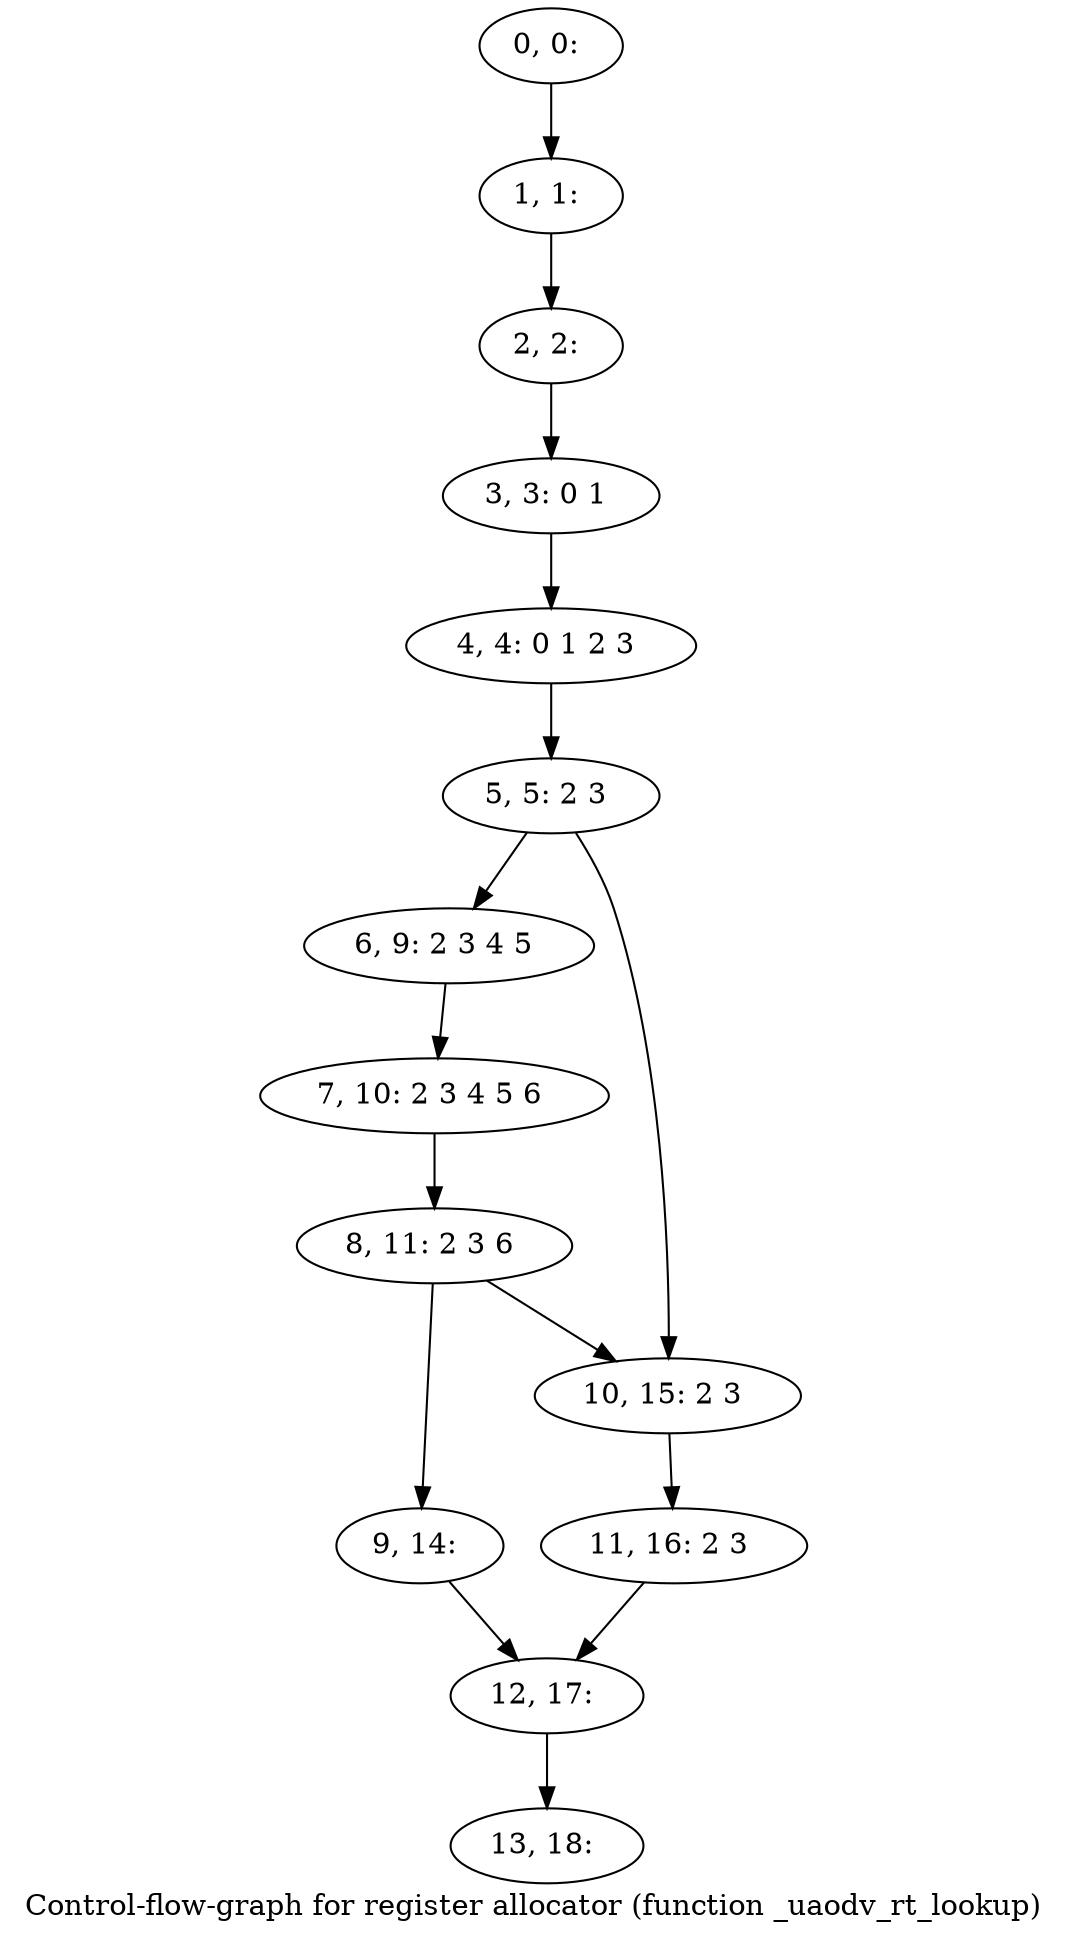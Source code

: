 digraph G {
graph [label="Control-flow-graph for register allocator (function _uaodv_rt_lookup)"]
0[label="0, 0: "];
1[label="1, 1: "];
2[label="2, 2: "];
3[label="3, 3: 0 1 "];
4[label="4, 4: 0 1 2 3 "];
5[label="5, 5: 2 3 "];
6[label="6, 9: 2 3 4 5 "];
7[label="7, 10: 2 3 4 5 6 "];
8[label="8, 11: 2 3 6 "];
9[label="9, 14: "];
10[label="10, 15: 2 3 "];
11[label="11, 16: 2 3 "];
12[label="12, 17: "];
13[label="13, 18: "];
0->1 ;
1->2 ;
2->3 ;
3->4 ;
4->5 ;
5->6 ;
5->10 ;
6->7 ;
7->8 ;
8->9 ;
8->10 ;
9->12 ;
10->11 ;
11->12 ;
12->13 ;
}
